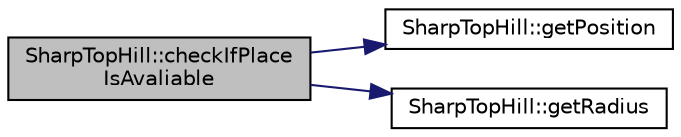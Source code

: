 digraph "SharpTopHill::checkIfPlaceIsAvaliable"
{
 // LATEX_PDF_SIZE
  edge [fontname="Helvetica",fontsize="10",labelfontname="Helvetica",labelfontsize="10"];
  node [fontname="Helvetica",fontsize="10",shape=record];
  rankdir="LR";
  Node1 [label="SharpTopHill::checkIfPlace\lIsAvaliable",height=0.2,width=0.4,color="black", fillcolor="grey75", style="filled", fontcolor="black",tooltip="Funkcja sprawdza czy miejsce zajmowane przez górę, pokrywa sie z okręgiem o parametrach podanych jako..."];
  Node1 -> Node2 [color="midnightblue",fontsize="10",style="solid",fontname="Helvetica"];
  Node2 [label="SharpTopHill::getPosition",height=0.2,width=0.4,color="black", fillcolor="white", style="filled",URL="$class_sharp_top_hill.html#a183ab4fc4be8d69b6e2b7898cddb86a4",tooltip="Funkcja wirtualna pozwalająca na wypisanie położenia przez klasę pochodną."];
  Node1 -> Node3 [color="midnightblue",fontsize="10",style="solid",fontname="Helvetica"];
  Node3 [label="SharpTopHill::getRadius",height=0.2,width=0.4,color="black", fillcolor="white", style="filled",URL="$class_sharp_top_hill.html#a52f0d492ad9ac9342d1a379e11808a28",tooltip="Funkcja zwraca promień okręgu sceny."];
}
